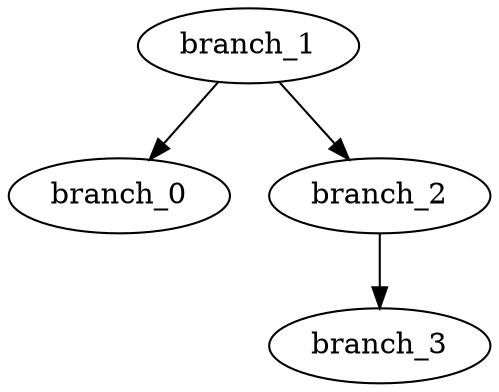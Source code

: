 digraph branch_avl {
node_1[label="branch_1"];
node_1 -> node_0;
node_1 -> node_2;
node_0[label="branch_0"];
node_2[label="branch_2"];
node_2 -> node_3;
node_3[label="branch_3"];
}
